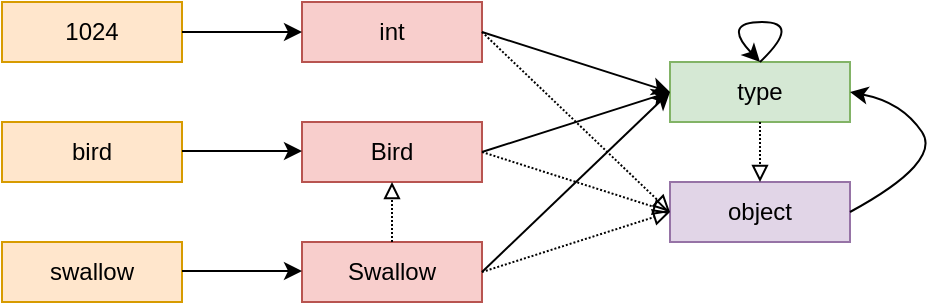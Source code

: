<mxfile version="17.2.4" type="device"><diagram id="ddZp-5u_zNUmnfW9oT2C" name="第 1 页"><mxGraphModel dx="630" dy="490" grid="1" gridSize="10" guides="1" tooltips="1" connect="1" arrows="1" fold="1" page="1" pageScale="1" pageWidth="827" pageHeight="1169" math="0" shadow="0"><root><mxCell id="0"/><mxCell id="1" parent="0"/><mxCell id="tNa-dT1BKOkIBujuglQE-1" value="1024" style="rounded=0;whiteSpace=wrap;html=1;fillColor=#ffe6cc;strokeColor=#d79b00;" vertex="1" parent="1"><mxGeometry x="80" y="210" width="90" height="30" as="geometry"/></mxCell><mxCell id="tNa-dT1BKOkIBujuglQE-2" value="bird" style="rounded=0;whiteSpace=wrap;html=1;fillColor=#ffe6cc;strokeColor=#d79b00;" vertex="1" parent="1"><mxGeometry x="80" y="270" width="90" height="30" as="geometry"/></mxCell><mxCell id="tNa-dT1BKOkIBujuglQE-3" value="swallow" style="rounded=0;whiteSpace=wrap;html=1;fillColor=#ffe6cc;strokeColor=#d79b00;" vertex="1" parent="1"><mxGeometry x="80" y="330" width="90" height="30" as="geometry"/></mxCell><mxCell id="tNa-dT1BKOkIBujuglQE-7" value="int" style="rounded=0;whiteSpace=wrap;html=1;fillColor=#f8cecc;strokeColor=#b85450;" vertex="1" parent="1"><mxGeometry x="230" y="210" width="90" height="30" as="geometry"/></mxCell><mxCell id="tNa-dT1BKOkIBujuglQE-8" value="Bird" style="rounded=0;whiteSpace=wrap;html=1;fillColor=#f8cecc;strokeColor=#b85450;" vertex="1" parent="1"><mxGeometry x="230" y="270" width="90" height="30" as="geometry"/></mxCell><mxCell id="tNa-dT1BKOkIBujuglQE-9" value="Swallow" style="rounded=0;whiteSpace=wrap;html=1;fillColor=#f8cecc;strokeColor=#b85450;" vertex="1" parent="1"><mxGeometry x="230" y="330" width="90" height="30" as="geometry"/></mxCell><mxCell id="tNa-dT1BKOkIBujuglQE-11" value="type" style="rounded=0;whiteSpace=wrap;html=1;fillColor=#d5e8d4;strokeColor=#82b366;" vertex="1" parent="1"><mxGeometry x="414" y="240" width="90" height="30" as="geometry"/></mxCell><mxCell id="tNa-dT1BKOkIBujuglQE-12" value="object" style="rounded=0;whiteSpace=wrap;html=1;fillColor=#e1d5e7;strokeColor=#9673a6;" vertex="1" parent="1"><mxGeometry x="414" y="300" width="90" height="30" as="geometry"/></mxCell><mxCell id="tNa-dT1BKOkIBujuglQE-13" value="" style="endArrow=classic;html=1;rounded=0;entryX=0;entryY=0.5;entryDx=0;entryDy=0;exitX=1;exitY=0.5;exitDx=0;exitDy=0;exitPerimeter=0;" edge="1" parent="1" source="tNa-dT1BKOkIBujuglQE-1" target="tNa-dT1BKOkIBujuglQE-7"><mxGeometry width="50" height="50" relative="1" as="geometry"><mxPoint x="170" y="230" as="sourcePoint"/><mxPoint x="220" y="180" as="targetPoint"/></mxGeometry></mxCell><mxCell id="tNa-dT1BKOkIBujuglQE-14" value="" style="endArrow=classic;html=1;rounded=0;entryX=0;entryY=0.5;entryDx=0;entryDy=0;exitX=1;exitY=0.5;exitDx=0;exitDy=0;exitPerimeter=0;" edge="1" parent="1"><mxGeometry width="50" height="50" relative="1" as="geometry"><mxPoint x="170" y="284.5" as="sourcePoint"/><mxPoint x="230" y="284.5" as="targetPoint"/></mxGeometry></mxCell><mxCell id="tNa-dT1BKOkIBujuglQE-15" value="" style="endArrow=classic;html=1;rounded=0;entryX=0;entryY=0.5;entryDx=0;entryDy=0;exitX=1;exitY=0.5;exitDx=0;exitDy=0;exitPerimeter=0;" edge="1" parent="1"><mxGeometry width="50" height="50" relative="1" as="geometry"><mxPoint x="170" y="344.5" as="sourcePoint"/><mxPoint x="230" y="344.5" as="targetPoint"/></mxGeometry></mxCell><mxCell id="tNa-dT1BKOkIBujuglQE-17" value="" style="endArrow=classic;html=1;rounded=0;entryX=0;entryY=0.5;entryDx=0;entryDy=0;exitX=1;exitY=0.5;exitDx=0;exitDy=0;" edge="1" parent="1" source="tNa-dT1BKOkIBujuglQE-7" target="tNa-dT1BKOkIBujuglQE-11"><mxGeometry width="50" height="50" relative="1" as="geometry"><mxPoint x="320" y="220" as="sourcePoint"/><mxPoint x="410" y="250" as="targetPoint"/></mxGeometry></mxCell><mxCell id="tNa-dT1BKOkIBujuglQE-18" value="" style="endArrow=classic;html=1;rounded=0;entryX=0;entryY=0.5;entryDx=0;entryDy=0;exitX=1;exitY=0.5;exitDx=0;exitDy=0;" edge="1" parent="1" source="tNa-dT1BKOkIBujuglQE-8" target="tNa-dT1BKOkIBujuglQE-11"><mxGeometry width="50" height="50" relative="1" as="geometry"><mxPoint x="320" y="290" as="sourcePoint"/><mxPoint x="414" y="325" as="targetPoint"/></mxGeometry></mxCell><mxCell id="tNa-dT1BKOkIBujuglQE-19" value="" style="endArrow=classic;html=1;rounded=0;entryX=0;entryY=0.5;entryDx=0;entryDy=0;exitX=1;exitY=0.5;exitDx=0;exitDy=0;" edge="1" parent="1" source="tNa-dT1BKOkIBujuglQE-9" target="tNa-dT1BKOkIBujuglQE-11"><mxGeometry width="50" height="50" relative="1" as="geometry"><mxPoint x="320" y="350" as="sourcePoint"/><mxPoint x="410" y="260" as="targetPoint"/></mxGeometry></mxCell><mxCell id="tNa-dT1BKOkIBujuglQE-21" value="" style="endArrow=block;html=1;rounded=0;entryX=0.5;entryY=1;entryDx=0;entryDy=0;exitX=0.5;exitY=0;exitDx=0;exitDy=0;endFill=0;dashed=1;dashPattern=1 1;" edge="1" parent="1" source="tNa-dT1BKOkIBujuglQE-9" target="tNa-dT1BKOkIBujuglQE-8"><mxGeometry width="50" height="50" relative="1" as="geometry"><mxPoint x="280" y="330" as="sourcePoint"/><mxPoint x="330" y="280" as="targetPoint"/></mxGeometry></mxCell><mxCell id="tNa-dT1BKOkIBujuglQE-23" value="" style="endArrow=block;html=1;rounded=0;endFill=0;dashed=1;dashPattern=1 1;entryX=0;entryY=0.5;entryDx=0;entryDy=0;exitX=1;exitY=0.5;exitDx=0;exitDy=0;" edge="1" parent="1" source="tNa-dT1BKOkIBujuglQE-9" target="tNa-dT1BKOkIBujuglQE-12"><mxGeometry width="50" height="50" relative="1" as="geometry"><mxPoint x="320" y="350" as="sourcePoint"/><mxPoint x="410" y="320" as="targetPoint"/></mxGeometry></mxCell><mxCell id="tNa-dT1BKOkIBujuglQE-24" value="" style="endArrow=block;html=1;rounded=0;endFill=0;dashed=1;dashPattern=1 1;entryX=0;entryY=0.5;entryDx=0;entryDy=0;" edge="1" parent="1" target="tNa-dT1BKOkIBujuglQE-12"><mxGeometry width="50" height="50" relative="1" as="geometry"><mxPoint x="320" y="285" as="sourcePoint"/><mxPoint x="414" y="250" as="targetPoint"/></mxGeometry></mxCell><mxCell id="tNa-dT1BKOkIBujuglQE-25" value="" style="endArrow=block;html=1;rounded=0;endFill=0;dashed=1;dashPattern=1 1;entryX=0;entryY=0.5;entryDx=0;entryDy=0;" edge="1" parent="1" target="tNa-dT1BKOkIBujuglQE-12"><mxGeometry width="50" height="50" relative="1" as="geometry"><mxPoint x="320" y="225" as="sourcePoint"/><mxPoint x="410" y="310" as="targetPoint"/></mxGeometry></mxCell><mxCell id="tNa-dT1BKOkIBujuglQE-27" value="" style="endArrow=block;html=1;rounded=0;endFill=0;dashed=1;dashPattern=1 1;entryX=0.5;entryY=0;entryDx=0;entryDy=0;exitX=0.5;exitY=1;exitDx=0;exitDy=0;" edge="1" parent="1" source="tNa-dT1BKOkIBujuglQE-11" target="tNa-dT1BKOkIBujuglQE-12"><mxGeometry width="50" height="50" relative="1" as="geometry"><mxPoint x="390" y="360" as="sourcePoint"/><mxPoint x="484" y="450" as="targetPoint"/></mxGeometry></mxCell><mxCell id="tNa-dT1BKOkIBujuglQE-31" value="" style="curved=1;endArrow=classic;html=1;rounded=0;entryX=1;entryY=0.5;entryDx=0;entryDy=0;exitX=1;exitY=0.5;exitDx=0;exitDy=0;" edge="1" parent="1" source="tNa-dT1BKOkIBujuglQE-12" target="tNa-dT1BKOkIBujuglQE-11"><mxGeometry width="50" height="50" relative="1" as="geometry"><mxPoint x="504" y="320" as="sourcePoint"/><mxPoint x="554" y="270" as="targetPoint"/><Array as="points"><mxPoint x="550" y="290"/><mxPoint x="530" y="260"/></Array></mxGeometry></mxCell><mxCell id="tNa-dT1BKOkIBujuglQE-32" value="" style="curved=1;endArrow=classic;html=1;rounded=0;exitX=0.5;exitY=0;exitDx=0;exitDy=0;entryX=0.5;entryY=0;entryDx=0;entryDy=0;" edge="1" parent="1" source="tNa-dT1BKOkIBujuglQE-11" target="tNa-dT1BKOkIBujuglQE-11"><mxGeometry width="50" height="50" relative="1" as="geometry"><mxPoint x="450" y="210" as="sourcePoint"/><mxPoint x="440" y="215" as="targetPoint"/><Array as="points"><mxPoint x="480" y="220"/><mxPoint x="440" y="220"/></Array></mxGeometry></mxCell></root></mxGraphModel></diagram></mxfile>